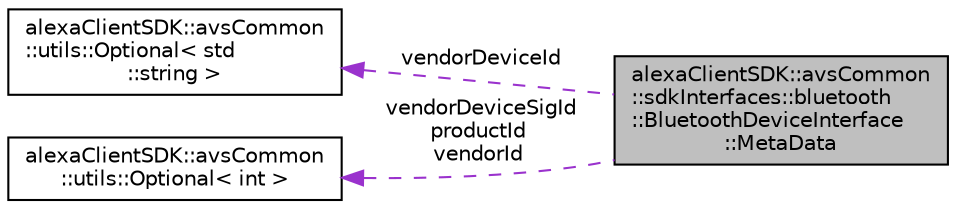 digraph "alexaClientSDK::avsCommon::sdkInterfaces::bluetooth::BluetoothDeviceInterface::MetaData"
{
  edge [fontname="Helvetica",fontsize="10",labelfontname="Helvetica",labelfontsize="10"];
  node [fontname="Helvetica",fontsize="10",shape=record];
  rankdir="LR";
  Node1 [label="alexaClientSDK::avsCommon\l::sdkInterfaces::bluetooth\l::BluetoothDeviceInterface\l::MetaData",height=0.2,width=0.4,color="black", fillcolor="grey75", style="filled", fontcolor="black"];
  Node2 -> Node1 [dir="back",color="darkorchid3",fontsize="10",style="dashed",label=" vendorDeviceId" ,fontname="Helvetica"];
  Node2 [label="alexaClientSDK::avsCommon\l::utils::Optional\< std\l::string \>",height=0.2,width=0.4,color="black", fillcolor="white", style="filled",URL="$classalexa_client_s_d_k_1_1avs_common_1_1utils_1_1_optional.html"];
  Node3 -> Node1 [dir="back",color="darkorchid3",fontsize="10",style="dashed",label=" vendorDeviceSigId\nproductId\nvendorId" ,fontname="Helvetica"];
  Node3 [label="alexaClientSDK::avsCommon\l::utils::Optional\< int \>",height=0.2,width=0.4,color="black", fillcolor="white", style="filled",URL="$classalexa_client_s_d_k_1_1avs_common_1_1utils_1_1_optional.html"];
}
